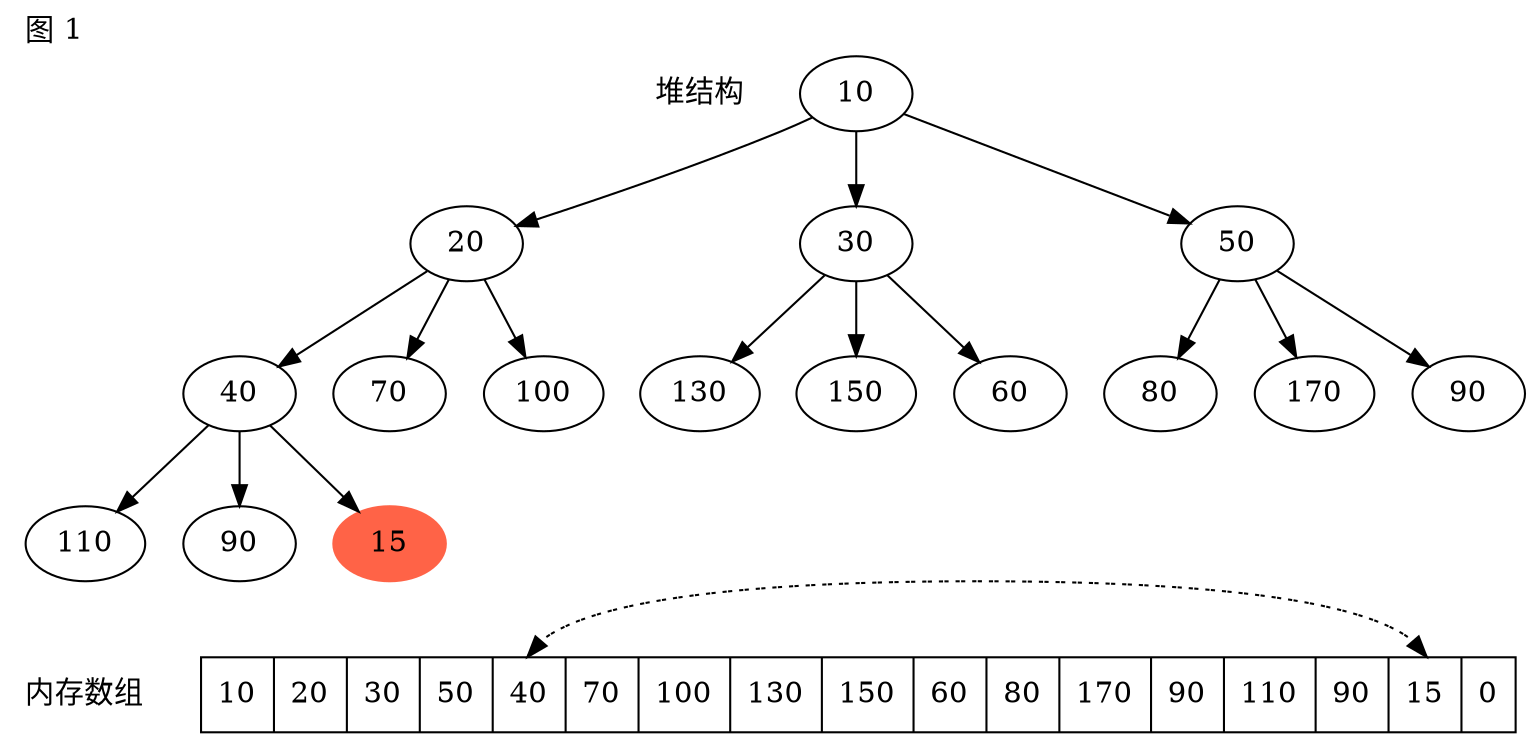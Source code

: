 digraph g{
label="图 1";
labeljust=l;
labelloc=t;

{
l1[label="堆结构",shape="plaintext"];
n0[label=10];
n1[label=20];
n2[label=30];
n3[label=50];
n4[label=40];
n5[label=70];
n6[label=100];
n7[label=130];
n8[label=150];
n9[label=60];
n10[label=80];
n11[label=170];
n12[label=90];
n13[label=110];
n14[label=90];
n15[label=15,style = filled,color="tomato"];
n0->{n1,n2,n3};
n1->{n4,n5,n6};
n2->{n7,n8,n9};
n3->{n10,n11,n12};
n4->{n13, n14, n15};
//n0->n9[style="dotted",constraint=false];
}

{
rank="sink";
l2[label="内存数组",shape="plaintext"];
arr[label="10 | 20 | 30 | 50 | <f1> 40 | 70 | 100 | 130 | 150 | 60 | 80 | 170 | 90 | 110 | 90 | <f2> 15 | 0", shape="record"];
arr:f1->arr:f2[style="dotted"];
arr:f2->arr:f1[style="dotted"];
}

}

